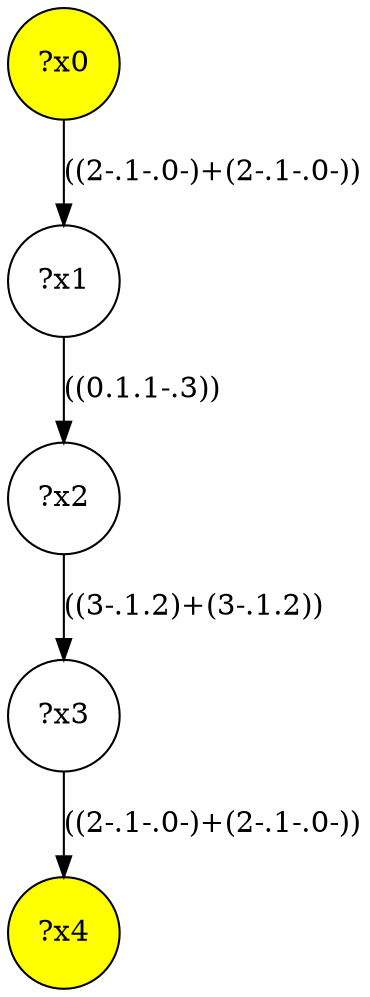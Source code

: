 digraph g {
	x0 [fillcolor="yellow", style="filled," shape=circle, label="?x0"];
	x4 [fillcolor="yellow", style="filled," shape=circle, label="?x4"];
	x1 [shape=circle, label="?x1"];
	x0 -> x1 [label="((2-.1-.0-)+(2-.1-.0-))"];
	x2 [shape=circle, label="?x2"];
	x1 -> x2 [label="((0.1.1-.3))"];
	x3 [shape=circle, label="?x3"];
	x2 -> x3 [label="((3-.1.2)+(3-.1.2))"];
	x3 -> x4 [label="((2-.1-.0-)+(2-.1-.0-))"];
}
